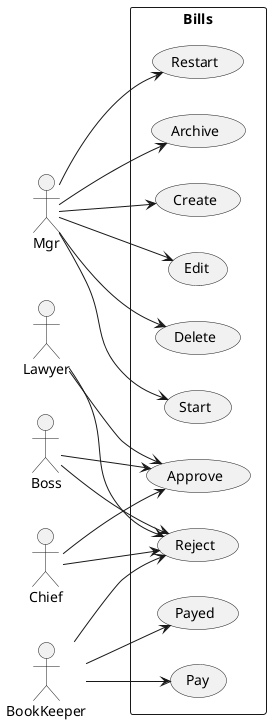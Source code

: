 @startuml
'https://plantuml.com/sequence-diagram

left to right direction

actor Mgr
actor Chief
actor Lawyer
actor Boss
actor BookKeeper

rectangle Bills {
    usecase Create
    usecase Edit
    usecase Delete
    usecase Start
    usecase Restart
    usecase Approve
    usecase Reject
    usecase Pay
    usecase Payed
    usecase Archive
}

Mgr --> Create
Mgr --> Edit
Mgr --> Delete
Mgr --> Start
Mgr --> Restart
Mgr --> Archive
Chief --> Approve
Chief --> Reject
Lawyer --> Approve
Lawyer --> Reject
Boss --> Approve
Boss --> Reject
BookKeeper --> Reject
BookKeeper --> Pay
BookKeeper --> Payed

@enduml